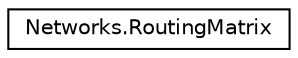 digraph "Graphical Class Hierarchy"
{
  edge [fontname="Helvetica",fontsize="10",labelfontname="Helvetica",labelfontsize="10"];
  node [fontname="Helvetica",fontsize="10",shape=record];
  rankdir="LR";
  Node1 [label="Networks.RoutingMatrix",height=0.2,width=0.4,color="black", fillcolor="white", style="filled",URL="$class_networks_1_1_routing_matrix.html",tooltip="Маршрутная матрица для сети с делением и слиянием требований "];
}
